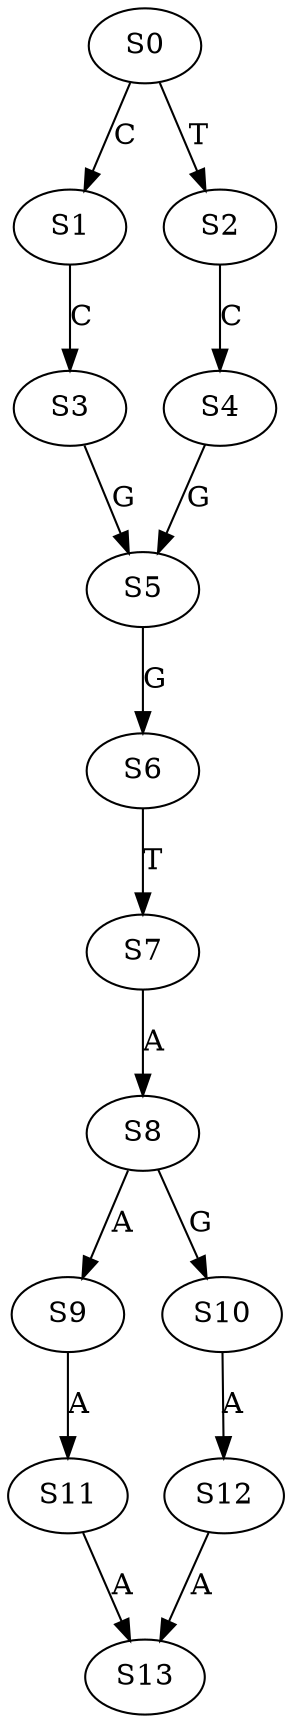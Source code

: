 strict digraph  {
	S0 -> S1 [ label = C ];
	S0 -> S2 [ label = T ];
	S1 -> S3 [ label = C ];
	S2 -> S4 [ label = C ];
	S3 -> S5 [ label = G ];
	S4 -> S5 [ label = G ];
	S5 -> S6 [ label = G ];
	S6 -> S7 [ label = T ];
	S7 -> S8 [ label = A ];
	S8 -> S9 [ label = A ];
	S8 -> S10 [ label = G ];
	S9 -> S11 [ label = A ];
	S10 -> S12 [ label = A ];
	S11 -> S13 [ label = A ];
	S12 -> S13 [ label = A ];
}
